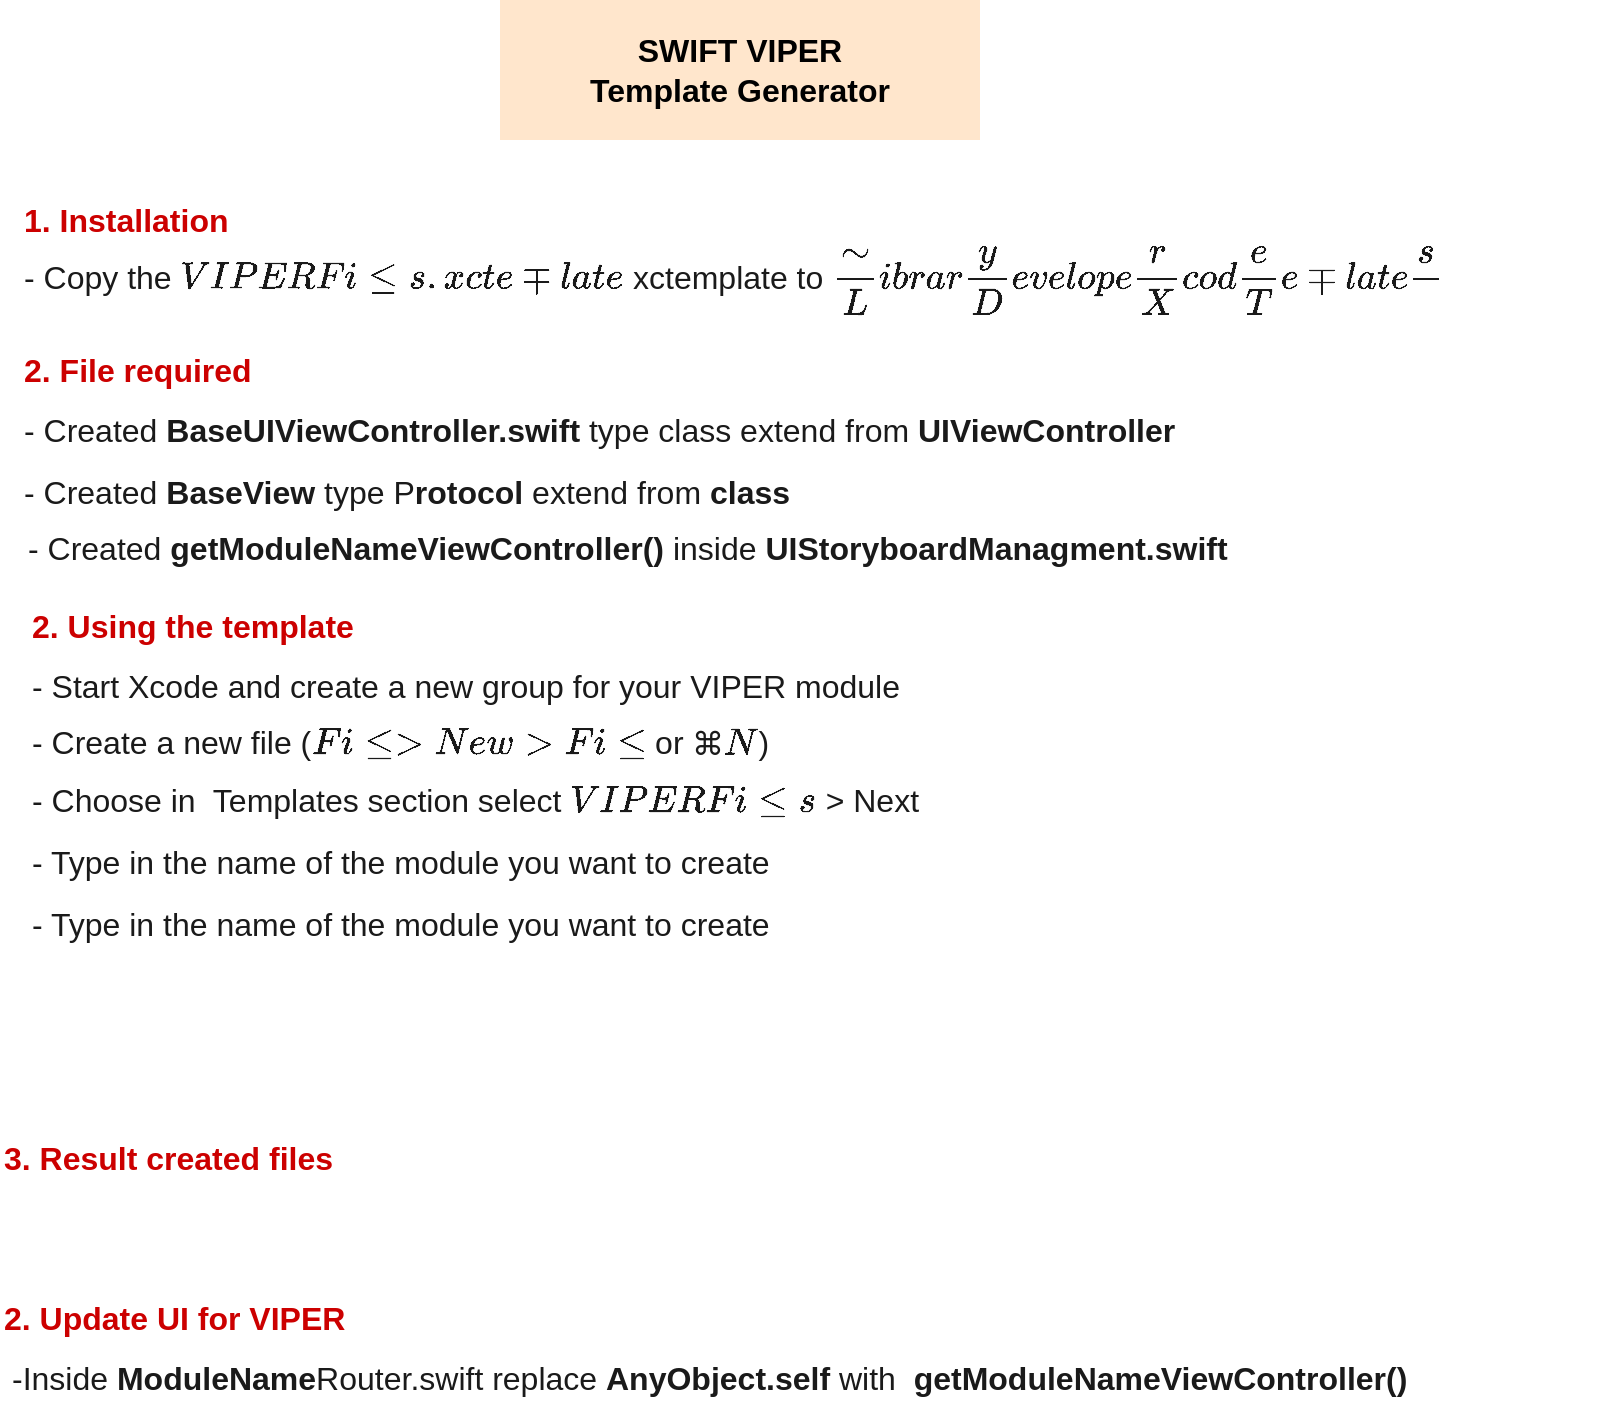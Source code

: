 <mxfile version="13.9.7" type="github">
  <diagram id="TVGfRt7p-69sMcdeizTA" name="Page-1">
    <mxGraphModel dx="770" dy="523" grid="0" gridSize="10" guides="1" tooltips="1" connect="1" arrows="1" fold="1" page="1" pageScale="1" pageWidth="850" pageHeight="1100" background="none" math="0" shadow="0">
      <root>
        <mxCell id="0" />
        <mxCell id="1" parent="0" />
        <mxCell id="Uw5UVaH-zzM0wg64r6FO-1" value="SWIFT VIPER &lt;br style=&quot;font-size: 16px;&quot;&gt;Template Generator" style="text;html=1;fillColor=#ffe6cc;align=center;verticalAlign=middle;whiteSpace=wrap;rounded=0;fontSize=16;fontStyle=1" parent="1" vertex="1">
          <mxGeometry x="280" y="40" width="240" height="70" as="geometry" />
        </mxCell>
        <mxCell id="Uw5UVaH-zzM0wg64r6FO-2" value="1. Installation" style="text;html=1;strokeColor=none;fillColor=none;align=left;verticalAlign=middle;whiteSpace=wrap;rounded=0;fontSize=16;fontColor=#CC0000;fontStyle=1" parent="1" vertex="1">
          <mxGeometry x="40" y="140" width="240" height="20" as="geometry" />
        </mxCell>
        <mxCell id="Uw5UVaH-zzM0wg64r6FO-3" value="- Copy the `VIPER Files.xctemplate` xctemplate&amp;nbsp;to `~/Library/Developer/Xcode/Templates/`" style="text;html=1;strokeColor=none;fillColor=none;align=left;verticalAlign=middle;whiteSpace=wrap;rounded=0;fontSize=16;fontColor=#1A1A1A;" parent="1" vertex="1">
          <mxGeometry x="40" y="160" width="790" height="40" as="geometry" />
        </mxCell>
        <mxCell id="Uw5UVaH-zzM0wg64r6FO-13" value="3. Result created files" style="text;html=1;strokeColor=none;fillColor=none;align=left;verticalAlign=middle;whiteSpace=wrap;rounded=0;fontSize=16;fontColor=#CC0000;fontStyle=1" parent="1" vertex="1">
          <mxGeometry x="30" y="609" width="240" height="20" as="geometry" />
        </mxCell>
        <mxCell id="rYQmz1KHIor0MY-vrS8Q-4" value="" style="group" vertex="1" connectable="0" parent="1">
          <mxGeometry x="40" y="215" width="792" height="119" as="geometry" />
        </mxCell>
        <mxCell id="Uw5UVaH-zzM0wg64r6FO-14" value="2. File required" style="text;html=1;strokeColor=none;fillColor=none;align=left;verticalAlign=middle;whiteSpace=wrap;rounded=0;fontSize=16;fontColor=#CC0000;fontStyle=1" parent="rYQmz1KHIor0MY-vrS8Q-4" vertex="1">
          <mxGeometry width="240" height="20" as="geometry" />
        </mxCell>
        <mxCell id="Uw5UVaH-zzM0wg64r6FO-15" value="- Created&amp;nbsp;&lt;b&gt;BaseUIViewController.swift &lt;/b&gt;type class&amp;nbsp;extend from &lt;b&gt;UIViewController&lt;/b&gt;" style="text;html=1;strokeColor=none;fillColor=none;align=left;verticalAlign=middle;whiteSpace=wrap;rounded=0;fontSize=16;fontColor=#1A1A1A;" parent="rYQmz1KHIor0MY-vrS8Q-4" vertex="1">
          <mxGeometry y="20" width="790" height="40" as="geometry" />
        </mxCell>
        <mxCell id="Uw5UVaH-zzM0wg64r6FO-16" value="- Created&amp;nbsp;&lt;b&gt;BaseView&amp;nbsp;&lt;/b&gt;type P&lt;b&gt;rotocol&lt;/b&gt;&amp;nbsp;extend from &lt;b&gt;class&lt;/b&gt;" style="text;html=1;strokeColor=none;fillColor=none;align=left;verticalAlign=middle;whiteSpace=wrap;rounded=0;fontSize=16;fontColor=#1A1A1A;" parent="rYQmz1KHIor0MY-vrS8Q-4" vertex="1">
          <mxGeometry y="51" width="790" height="40" as="geometry" />
        </mxCell>
        <mxCell id="rYQmz1KHIor0MY-vrS8Q-1" value="- Created&amp;nbsp;&lt;b&gt;getModuleNameViewController()&amp;nbsp;&lt;/b&gt;inside&amp;nbsp;&lt;b&gt;UIStoryboardManagment.swift&lt;/b&gt;" style="text;html=1;strokeColor=none;fillColor=none;align=left;verticalAlign=middle;whiteSpace=wrap;rounded=0;fontSize=16;fontColor=#1A1A1A;" vertex="1" parent="rYQmz1KHIor0MY-vrS8Q-4">
          <mxGeometry x="2" y="79" width="790" height="40" as="geometry" />
        </mxCell>
        <mxCell id="rYQmz1KHIor0MY-vrS8Q-5" value="" style="group" vertex="1" connectable="0" parent="1">
          <mxGeometry x="30" y="689" width="794" height="60" as="geometry" />
        </mxCell>
        <mxCell id="rYQmz1KHIor0MY-vrS8Q-2" value="2. Update UI for VIPER" style="text;html=1;strokeColor=none;fillColor=none;align=left;verticalAlign=middle;whiteSpace=wrap;rounded=0;fontSize=16;fontColor=#CC0000;fontStyle=1" vertex="1" parent="rYQmz1KHIor0MY-vrS8Q-5">
          <mxGeometry width="240" height="20" as="geometry" />
        </mxCell>
        <mxCell id="rYQmz1KHIor0MY-vrS8Q-3" value="-Inside &lt;b&gt;ModuleName&lt;/b&gt;Router.swift replace&amp;nbsp;&lt;b&gt;AnyObject.self &lt;/b&gt;with&lt;b&gt;&amp;nbsp;&amp;nbsp;&lt;/b&gt;&lt;b&gt;getModuleNameViewController()&lt;/b&gt;" style="text;html=1;strokeColor=none;fillColor=none;align=left;verticalAlign=middle;whiteSpace=wrap;rounded=0;fontSize=16;fontColor=#1A1A1A;" vertex="1" parent="rYQmz1KHIor0MY-vrS8Q-5">
          <mxGeometry x="4" y="20" width="790" height="40" as="geometry" />
        </mxCell>
        <mxCell id="rYQmz1KHIor0MY-vrS8Q-7" value="" style="group" vertex="1" connectable="0" parent="1">
          <mxGeometry x="44" y="343" width="790" height="179" as="geometry" />
        </mxCell>
        <mxCell id="Uw5UVaH-zzM0wg64r6FO-7" value="2. Using the template" style="text;html=1;strokeColor=none;fillColor=none;align=left;verticalAlign=middle;whiteSpace=wrap;rounded=0;fontSize=16;fontColor=#CC0000;fontStyle=1" parent="rYQmz1KHIor0MY-vrS8Q-7" vertex="1">
          <mxGeometry width="240" height="20" as="geometry" />
        </mxCell>
        <mxCell id="rYQmz1KHIor0MY-vrS8Q-6" value="" style="group" vertex="1" connectable="0" parent="rYQmz1KHIor0MY-vrS8Q-7">
          <mxGeometry y="20" width="790" height="159" as="geometry" />
        </mxCell>
        <mxCell id="Uw5UVaH-zzM0wg64r6FO-8" value="- Start Xcode and create a new group for your VIPER module" style="text;html=1;strokeColor=none;fillColor=none;align=left;verticalAlign=middle;whiteSpace=wrap;rounded=0;fontSize=16;fontColor=#1A1A1A;" parent="rYQmz1KHIor0MY-vrS8Q-6" vertex="1">
          <mxGeometry width="790" height="40" as="geometry" />
        </mxCell>
        <mxCell id="Uw5UVaH-zzM0wg64r6FO-9" value="- Create a new file (`File &amp;gt; New &amp;gt; File` or `⌘N`)" style="text;html=1;strokeColor=none;fillColor=none;align=left;verticalAlign=middle;whiteSpace=wrap;rounded=0;fontSize=16;fontColor=#1A1A1A;" parent="rYQmz1KHIor0MY-vrS8Q-6" vertex="1">
          <mxGeometry y="28" width="790" height="40" as="geometry" />
        </mxCell>
        <mxCell id="Uw5UVaH-zzM0wg64r6FO-10" value="- Choose in&amp;nbsp; Templates section select `VIPER Files` &amp;gt; Next" style="text;html=1;strokeColor=none;fillColor=none;align=left;verticalAlign=middle;whiteSpace=wrap;rounded=0;fontSize=16;fontColor=#1A1A1A;" parent="rYQmz1KHIor0MY-vrS8Q-6" vertex="1">
          <mxGeometry y="57" width="790" height="40" as="geometry" />
        </mxCell>
        <mxCell id="Uw5UVaH-zzM0wg64r6FO-11" value="- Type in the name of the module you want to create" style="text;html=1;strokeColor=none;fillColor=none;align=left;verticalAlign=middle;whiteSpace=wrap;rounded=0;fontSize=16;fontColor=#1A1A1A;" parent="rYQmz1KHIor0MY-vrS8Q-6" vertex="1">
          <mxGeometry y="88" width="790" height="40" as="geometry" />
        </mxCell>
        <mxCell id="Uw5UVaH-zzM0wg64r6FO-12" value="- Type in the name of the module you want to create" style="text;html=1;strokeColor=none;fillColor=none;align=left;verticalAlign=middle;whiteSpace=wrap;rounded=0;fontSize=16;fontColor=#1A1A1A;" parent="rYQmz1KHIor0MY-vrS8Q-6" vertex="1">
          <mxGeometry y="119" width="790" height="40" as="geometry" />
        </mxCell>
      </root>
    </mxGraphModel>
  </diagram>
</mxfile>
